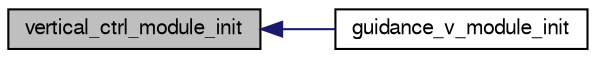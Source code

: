 digraph "vertical_ctrl_module_init"
{
  edge [fontname="FreeSans",fontsize="10",labelfontname="FreeSans",labelfontsize="10"];
  node [fontname="FreeSans",fontsize="10",shape=record];
  rankdir="LR";
  Node1 [label="vertical_ctrl_module_init",height=0.2,width=0.4,color="black", fillcolor="grey75", style="filled", fontcolor="black"];
  Node1 -> Node2 [dir="back",color="midnightblue",fontsize="10",style="solid",fontname="FreeSans"];
  Node2 [label="guidance_v_module_init",height=0.2,width=0.4,color="black", fillcolor="white", style="filled",URL="$vertical__ctrl__module__demo_8c.html#a535ad2dedb628ec10707a6c0448c525e"];
}
